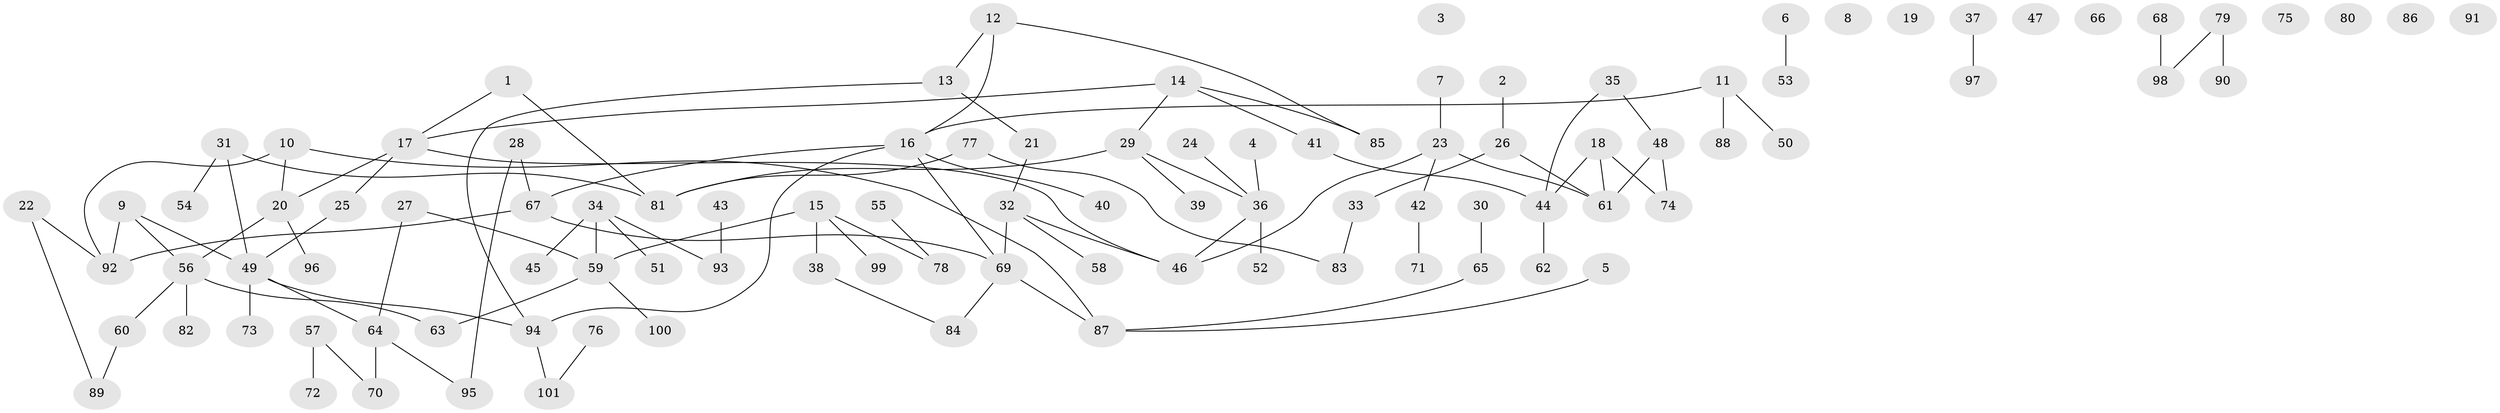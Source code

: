 // coarse degree distribution, {2: 0.22857142857142856, 0: 0.14285714285714285, 6: 0.014285714285714285, 1: 0.34285714285714286, 3: 0.07142857142857142, 5: 0.04285714285714286, 11: 0.014285714285714285, 8: 0.014285714285714285, 4: 0.11428571428571428, 7: 0.014285714285714285}
// Generated by graph-tools (version 1.1) at 2025/16/03/04/25 18:16:41]
// undirected, 101 vertices, 108 edges
graph export_dot {
graph [start="1"]
  node [color=gray90,style=filled];
  1;
  2;
  3;
  4;
  5;
  6;
  7;
  8;
  9;
  10;
  11;
  12;
  13;
  14;
  15;
  16;
  17;
  18;
  19;
  20;
  21;
  22;
  23;
  24;
  25;
  26;
  27;
  28;
  29;
  30;
  31;
  32;
  33;
  34;
  35;
  36;
  37;
  38;
  39;
  40;
  41;
  42;
  43;
  44;
  45;
  46;
  47;
  48;
  49;
  50;
  51;
  52;
  53;
  54;
  55;
  56;
  57;
  58;
  59;
  60;
  61;
  62;
  63;
  64;
  65;
  66;
  67;
  68;
  69;
  70;
  71;
  72;
  73;
  74;
  75;
  76;
  77;
  78;
  79;
  80;
  81;
  82;
  83;
  84;
  85;
  86;
  87;
  88;
  89;
  90;
  91;
  92;
  93;
  94;
  95;
  96;
  97;
  98;
  99;
  100;
  101;
  1 -- 17;
  1 -- 81;
  2 -- 26;
  4 -- 36;
  5 -- 87;
  6 -- 53;
  7 -- 23;
  9 -- 49;
  9 -- 56;
  9 -- 92;
  10 -- 20;
  10 -- 87;
  10 -- 92;
  11 -- 16;
  11 -- 50;
  11 -- 88;
  12 -- 13;
  12 -- 16;
  12 -- 85;
  13 -- 21;
  13 -- 94;
  14 -- 17;
  14 -- 29;
  14 -- 41;
  14 -- 85;
  15 -- 38;
  15 -- 59;
  15 -- 78;
  15 -- 99;
  16 -- 40;
  16 -- 67;
  16 -- 69;
  16 -- 94;
  17 -- 20;
  17 -- 25;
  17 -- 46;
  18 -- 44;
  18 -- 61;
  18 -- 74;
  20 -- 56;
  20 -- 96;
  21 -- 32;
  22 -- 89;
  22 -- 92;
  23 -- 42;
  23 -- 46;
  23 -- 61;
  24 -- 36;
  25 -- 49;
  26 -- 33;
  26 -- 61;
  27 -- 59;
  27 -- 64;
  28 -- 67;
  28 -- 95;
  29 -- 36;
  29 -- 39;
  29 -- 81;
  30 -- 65;
  31 -- 49;
  31 -- 54;
  31 -- 81;
  32 -- 46;
  32 -- 58;
  32 -- 69;
  33 -- 83;
  34 -- 45;
  34 -- 51;
  34 -- 59;
  34 -- 93;
  35 -- 44;
  35 -- 48;
  36 -- 46;
  36 -- 52;
  37 -- 97;
  38 -- 84;
  41 -- 44;
  42 -- 71;
  43 -- 93;
  44 -- 62;
  48 -- 61;
  48 -- 74;
  49 -- 64;
  49 -- 73;
  49 -- 94;
  55 -- 78;
  56 -- 60;
  56 -- 63;
  56 -- 82;
  57 -- 70;
  57 -- 72;
  59 -- 63;
  59 -- 100;
  60 -- 89;
  64 -- 70;
  64 -- 95;
  65 -- 87;
  67 -- 69;
  67 -- 92;
  68 -- 98;
  69 -- 84;
  69 -- 87;
  76 -- 101;
  77 -- 81;
  77 -- 83;
  79 -- 90;
  79 -- 98;
  94 -- 101;
}
